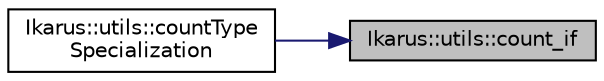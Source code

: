 digraph "Ikarus::utils::count_if"
{
 // LATEX_PDF_SIZE
  edge [fontname="Helvetica",fontsize="10",labelfontname="Helvetica",labelfontsize="10"];
  node [fontname="Helvetica",fontsize="10",shape=record];
  rankdir="RL";
  Node1 [label="Ikarus::utils::count_if",height=0.2,width=0.4,color="black", fillcolor="grey75", style="filled", fontcolor="black",tooltip="Counts the number of elements in the tuple satisfying the given predicate."];
  Node1 -> Node2 [dir="back",color="midnightblue",fontsize="10",style="solid",fontname="Helvetica"];
  Node2 [label="Ikarus::utils::countType\lSpecialization",height=0.2,width=0.4,color="black", fillcolor="white", style="filled",URL="$d8/d0a/a00292.html#gadf919f3a9b0c1d50134f9d041a3ce9f7",tooltip="Counts the occurrences of a specialization of a template type in a tuple."];
}
